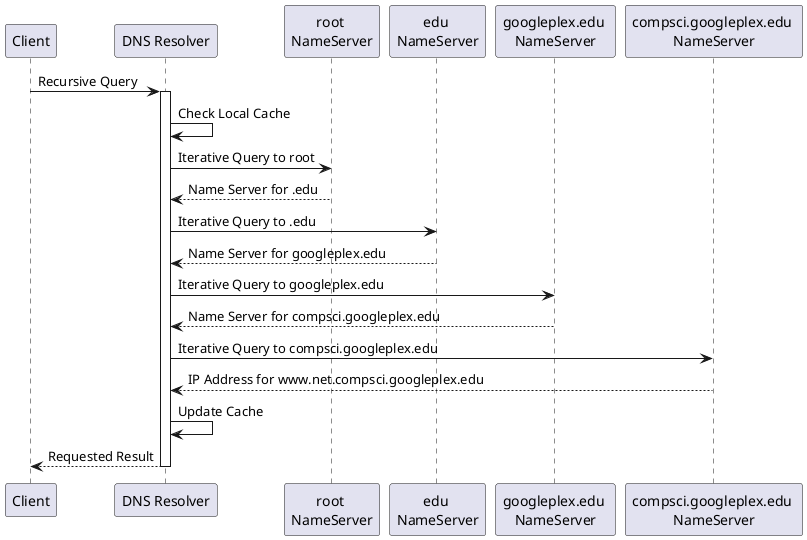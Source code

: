 @startuml
participant "Client" as c
participant "DNS Resolver" as resolver

participant "root \nNameServer" as rns
participant "edu \nNameServer" as tldns
participant "googleplex.edu \nNameServer" as dns
participant "compsci.googleplex.edu \nNameServer" as sns

c->resolver: Recursive Query
activate resolver
resolver->resolver: Check Local Cache
resolver->rns: Iterative Query to root
rns-->resolver: Name Server for .edu
resolver->tldns: Iterative Query to .edu
tldns-->resolver: Name Server for googleplex.edu
resolver->dns: Iterative Query to googleplex.edu
dns-->resolver: Name Server for compsci.googleplex.edu
resolver->sns: Iterative Query to compsci.googleplex.edu
sns-->resolver: IP Address for www.net.compsci.googleplex.edu
resolver->resolver: Update Cache
resolver-->c: Requested Result
deactivate resolver

@enduml
